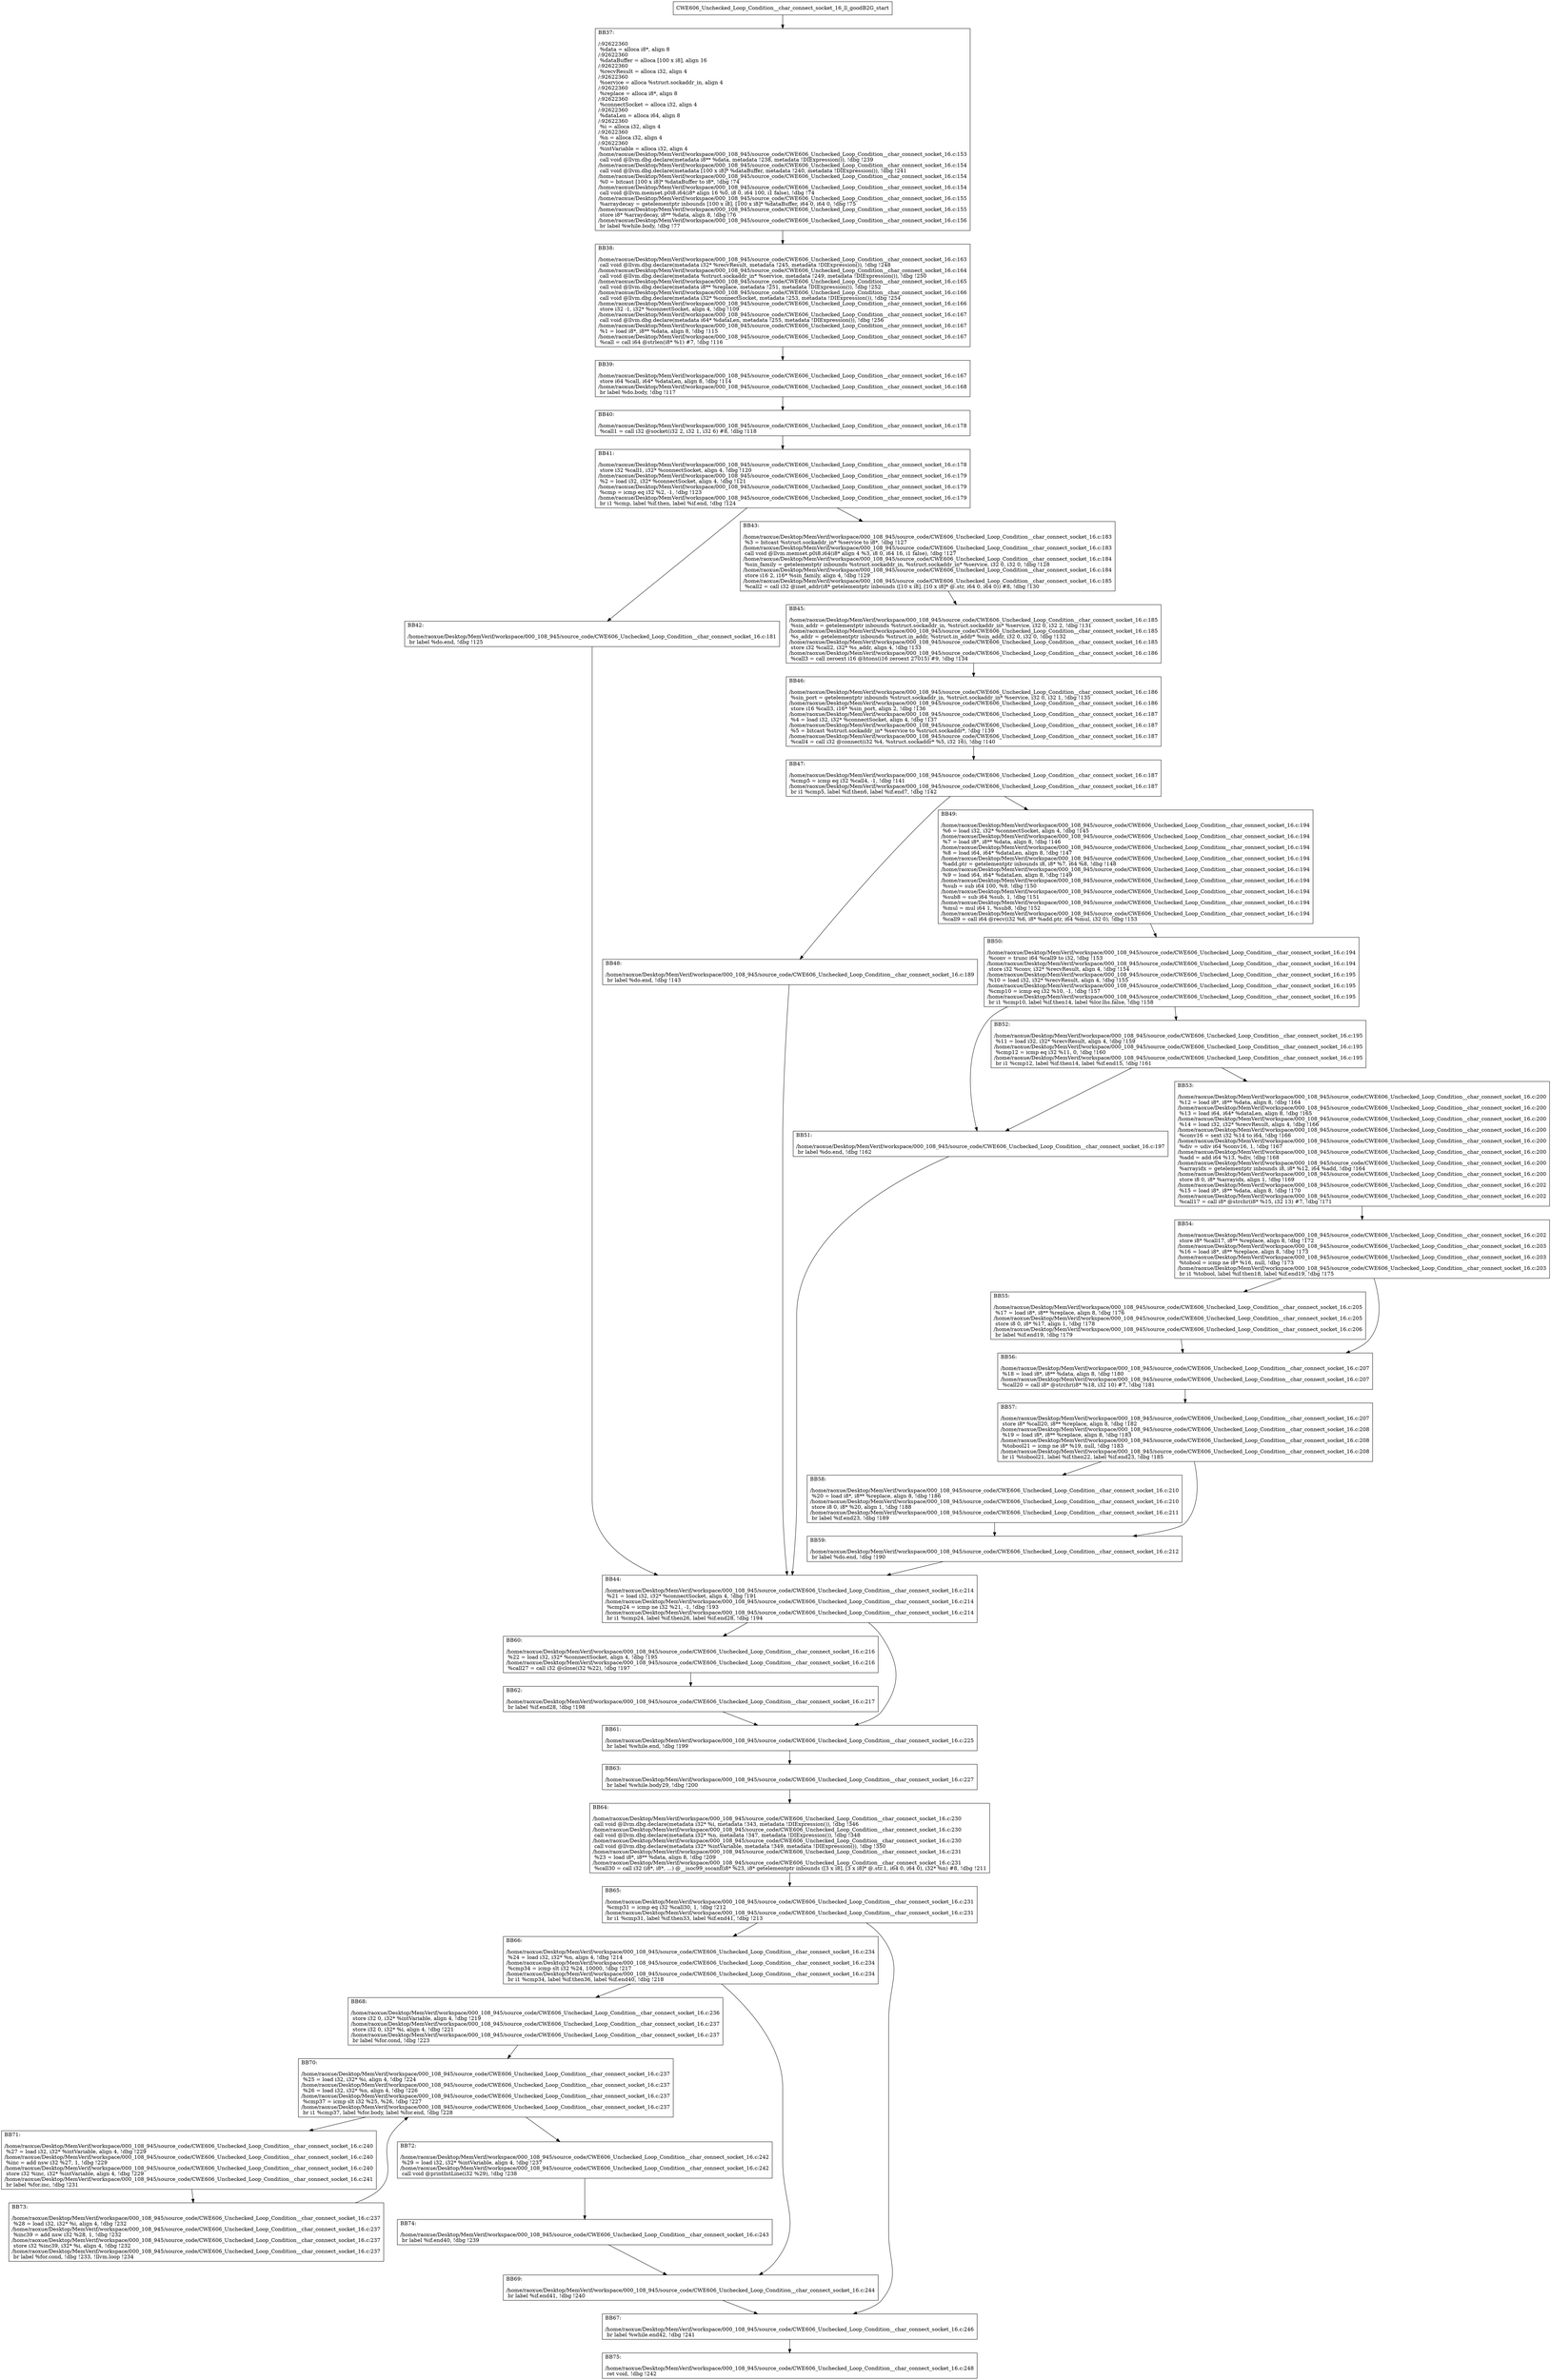 digraph "CFG for'CWE606_Unchecked_Loop_Condition__char_connect_socket_16_ll_goodB2G' function" {
	BBCWE606_Unchecked_Loop_Condition__char_connect_socket_16_ll_goodB2G_start[shape=record,label="{CWE606_Unchecked_Loop_Condition__char_connect_socket_16_ll_goodB2G_start}"];
	BBCWE606_Unchecked_Loop_Condition__char_connect_socket_16_ll_goodB2G_start-> CWE606_Unchecked_Loop_Condition__char_connect_socket_16_ll_goodB2GBB37;
	CWE606_Unchecked_Loop_Condition__char_connect_socket_16_ll_goodB2GBB37 [shape=record, label="{BB37:\l\l/:92622360\l
  %data = alloca i8*, align 8\l
/:92622360\l
  %dataBuffer = alloca [100 x i8], align 16\l
/:92622360\l
  %recvResult = alloca i32, align 4\l
/:92622360\l
  %service = alloca %struct.sockaddr_in, align 4\l
/:92622360\l
  %replace = alloca i8*, align 8\l
/:92622360\l
  %connectSocket = alloca i32, align 4\l
/:92622360\l
  %dataLen = alloca i64, align 8\l
/:92622360\l
  %i = alloca i32, align 4\l
/:92622360\l
  %n = alloca i32, align 4\l
/:92622360\l
  %intVariable = alloca i32, align 4\l
/home/raoxue/Desktop/MemVerif/workspace/000_108_945/source_code/CWE606_Unchecked_Loop_Condition__char_connect_socket_16.c:153\l
  call void @llvm.dbg.declare(metadata i8** %data, metadata !238, metadata !DIExpression()), !dbg !239\l
/home/raoxue/Desktop/MemVerif/workspace/000_108_945/source_code/CWE606_Unchecked_Loop_Condition__char_connect_socket_16.c:154\l
  call void @llvm.dbg.declare(metadata [100 x i8]* %dataBuffer, metadata !240, metadata !DIExpression()), !dbg !241\l
/home/raoxue/Desktop/MemVerif/workspace/000_108_945/source_code/CWE606_Unchecked_Loop_Condition__char_connect_socket_16.c:154\l
  %0 = bitcast [100 x i8]* %dataBuffer to i8*, !dbg !74\l
/home/raoxue/Desktop/MemVerif/workspace/000_108_945/source_code/CWE606_Unchecked_Loop_Condition__char_connect_socket_16.c:154\l
  call void @llvm.memset.p0i8.i64(i8* align 16 %0, i8 0, i64 100, i1 false), !dbg !74\l
/home/raoxue/Desktop/MemVerif/workspace/000_108_945/source_code/CWE606_Unchecked_Loop_Condition__char_connect_socket_16.c:155\l
  %arraydecay = getelementptr inbounds [100 x i8], [100 x i8]* %dataBuffer, i64 0, i64 0, !dbg !75\l
/home/raoxue/Desktop/MemVerif/workspace/000_108_945/source_code/CWE606_Unchecked_Loop_Condition__char_connect_socket_16.c:155\l
  store i8* %arraydecay, i8** %data, align 8, !dbg !76\l
/home/raoxue/Desktop/MemVerif/workspace/000_108_945/source_code/CWE606_Unchecked_Loop_Condition__char_connect_socket_16.c:156\l
  br label %while.body, !dbg !77\l
}"];
	CWE606_Unchecked_Loop_Condition__char_connect_socket_16_ll_goodB2GBB37-> CWE606_Unchecked_Loop_Condition__char_connect_socket_16_ll_goodB2GBB38;
	CWE606_Unchecked_Loop_Condition__char_connect_socket_16_ll_goodB2GBB38 [shape=record, label="{BB38:\l\l/home/raoxue/Desktop/MemVerif/workspace/000_108_945/source_code/CWE606_Unchecked_Loop_Condition__char_connect_socket_16.c:163\l
  call void @llvm.dbg.declare(metadata i32* %recvResult, metadata !245, metadata !DIExpression()), !dbg !248\l
/home/raoxue/Desktop/MemVerif/workspace/000_108_945/source_code/CWE606_Unchecked_Loop_Condition__char_connect_socket_16.c:164\l
  call void @llvm.dbg.declare(metadata %struct.sockaddr_in* %service, metadata !249, metadata !DIExpression()), !dbg !250\l
/home/raoxue/Desktop/MemVerif/workspace/000_108_945/source_code/CWE606_Unchecked_Loop_Condition__char_connect_socket_16.c:165\l
  call void @llvm.dbg.declare(metadata i8** %replace, metadata !251, metadata !DIExpression()), !dbg !252\l
/home/raoxue/Desktop/MemVerif/workspace/000_108_945/source_code/CWE606_Unchecked_Loop_Condition__char_connect_socket_16.c:166\l
  call void @llvm.dbg.declare(metadata i32* %connectSocket, metadata !253, metadata !DIExpression()), !dbg !254\l
/home/raoxue/Desktop/MemVerif/workspace/000_108_945/source_code/CWE606_Unchecked_Loop_Condition__char_connect_socket_16.c:166\l
  store i32 -1, i32* %connectSocket, align 4, !dbg !109\l
/home/raoxue/Desktop/MemVerif/workspace/000_108_945/source_code/CWE606_Unchecked_Loop_Condition__char_connect_socket_16.c:167\l
  call void @llvm.dbg.declare(metadata i64* %dataLen, metadata !255, metadata !DIExpression()), !dbg !256\l
/home/raoxue/Desktop/MemVerif/workspace/000_108_945/source_code/CWE606_Unchecked_Loop_Condition__char_connect_socket_16.c:167\l
  %1 = load i8*, i8** %data, align 8, !dbg !115\l
/home/raoxue/Desktop/MemVerif/workspace/000_108_945/source_code/CWE606_Unchecked_Loop_Condition__char_connect_socket_16.c:167\l
  %call = call i64 @strlen(i8* %1) #7, !dbg !116\l
}"];
	CWE606_Unchecked_Loop_Condition__char_connect_socket_16_ll_goodB2GBB38-> CWE606_Unchecked_Loop_Condition__char_connect_socket_16_ll_goodB2GBB39;
	CWE606_Unchecked_Loop_Condition__char_connect_socket_16_ll_goodB2GBB39 [shape=record, label="{BB39:\l\l/home/raoxue/Desktop/MemVerif/workspace/000_108_945/source_code/CWE606_Unchecked_Loop_Condition__char_connect_socket_16.c:167\l
  store i64 %call, i64* %dataLen, align 8, !dbg !114\l
/home/raoxue/Desktop/MemVerif/workspace/000_108_945/source_code/CWE606_Unchecked_Loop_Condition__char_connect_socket_16.c:168\l
  br label %do.body, !dbg !117\l
}"];
	CWE606_Unchecked_Loop_Condition__char_connect_socket_16_ll_goodB2GBB39-> CWE606_Unchecked_Loop_Condition__char_connect_socket_16_ll_goodB2GBB40;
	CWE606_Unchecked_Loop_Condition__char_connect_socket_16_ll_goodB2GBB40 [shape=record, label="{BB40:\l\l/home/raoxue/Desktop/MemVerif/workspace/000_108_945/source_code/CWE606_Unchecked_Loop_Condition__char_connect_socket_16.c:178\l
  %call1 = call i32 @socket(i32 2, i32 1, i32 6) #8, !dbg !118\l
}"];
	CWE606_Unchecked_Loop_Condition__char_connect_socket_16_ll_goodB2GBB40-> CWE606_Unchecked_Loop_Condition__char_connect_socket_16_ll_goodB2GBB41;
	CWE606_Unchecked_Loop_Condition__char_connect_socket_16_ll_goodB2GBB41 [shape=record, label="{BB41:\l\l/home/raoxue/Desktop/MemVerif/workspace/000_108_945/source_code/CWE606_Unchecked_Loop_Condition__char_connect_socket_16.c:178\l
  store i32 %call1, i32* %connectSocket, align 4, !dbg !120\l
/home/raoxue/Desktop/MemVerif/workspace/000_108_945/source_code/CWE606_Unchecked_Loop_Condition__char_connect_socket_16.c:179\l
  %2 = load i32, i32* %connectSocket, align 4, !dbg !121\l
/home/raoxue/Desktop/MemVerif/workspace/000_108_945/source_code/CWE606_Unchecked_Loop_Condition__char_connect_socket_16.c:179\l
  %cmp = icmp eq i32 %2, -1, !dbg !123\l
/home/raoxue/Desktop/MemVerif/workspace/000_108_945/source_code/CWE606_Unchecked_Loop_Condition__char_connect_socket_16.c:179\l
  br i1 %cmp, label %if.then, label %if.end, !dbg !124\l
}"];
	CWE606_Unchecked_Loop_Condition__char_connect_socket_16_ll_goodB2GBB41-> CWE606_Unchecked_Loop_Condition__char_connect_socket_16_ll_goodB2GBB42;
	CWE606_Unchecked_Loop_Condition__char_connect_socket_16_ll_goodB2GBB41-> CWE606_Unchecked_Loop_Condition__char_connect_socket_16_ll_goodB2GBB43;
	CWE606_Unchecked_Loop_Condition__char_connect_socket_16_ll_goodB2GBB42 [shape=record, label="{BB42:\l\l/home/raoxue/Desktop/MemVerif/workspace/000_108_945/source_code/CWE606_Unchecked_Loop_Condition__char_connect_socket_16.c:181\l
  br label %do.end, !dbg !125\l
}"];
	CWE606_Unchecked_Loop_Condition__char_connect_socket_16_ll_goodB2GBB42-> CWE606_Unchecked_Loop_Condition__char_connect_socket_16_ll_goodB2GBB44;
	CWE606_Unchecked_Loop_Condition__char_connect_socket_16_ll_goodB2GBB43 [shape=record, label="{BB43:\l\l/home/raoxue/Desktop/MemVerif/workspace/000_108_945/source_code/CWE606_Unchecked_Loop_Condition__char_connect_socket_16.c:183\l
  %3 = bitcast %struct.sockaddr_in* %service to i8*, !dbg !127\l
/home/raoxue/Desktop/MemVerif/workspace/000_108_945/source_code/CWE606_Unchecked_Loop_Condition__char_connect_socket_16.c:183\l
  call void @llvm.memset.p0i8.i64(i8* align 4 %3, i8 0, i64 16, i1 false), !dbg !127\l
/home/raoxue/Desktop/MemVerif/workspace/000_108_945/source_code/CWE606_Unchecked_Loop_Condition__char_connect_socket_16.c:184\l
  %sin_family = getelementptr inbounds %struct.sockaddr_in, %struct.sockaddr_in* %service, i32 0, i32 0, !dbg !128\l
/home/raoxue/Desktop/MemVerif/workspace/000_108_945/source_code/CWE606_Unchecked_Loop_Condition__char_connect_socket_16.c:184\l
  store i16 2, i16* %sin_family, align 4, !dbg !129\l
/home/raoxue/Desktop/MemVerif/workspace/000_108_945/source_code/CWE606_Unchecked_Loop_Condition__char_connect_socket_16.c:185\l
  %call2 = call i32 @inet_addr(i8* getelementptr inbounds ([10 x i8], [10 x i8]* @.str, i64 0, i64 0)) #8, !dbg !130\l
}"];
	CWE606_Unchecked_Loop_Condition__char_connect_socket_16_ll_goodB2GBB43-> CWE606_Unchecked_Loop_Condition__char_connect_socket_16_ll_goodB2GBB45;
	CWE606_Unchecked_Loop_Condition__char_connect_socket_16_ll_goodB2GBB45 [shape=record, label="{BB45:\l\l/home/raoxue/Desktop/MemVerif/workspace/000_108_945/source_code/CWE606_Unchecked_Loop_Condition__char_connect_socket_16.c:185\l
  %sin_addr = getelementptr inbounds %struct.sockaddr_in, %struct.sockaddr_in* %service, i32 0, i32 2, !dbg !131\l
/home/raoxue/Desktop/MemVerif/workspace/000_108_945/source_code/CWE606_Unchecked_Loop_Condition__char_connect_socket_16.c:185\l
  %s_addr = getelementptr inbounds %struct.in_addr, %struct.in_addr* %sin_addr, i32 0, i32 0, !dbg !132\l
/home/raoxue/Desktop/MemVerif/workspace/000_108_945/source_code/CWE606_Unchecked_Loop_Condition__char_connect_socket_16.c:185\l
  store i32 %call2, i32* %s_addr, align 4, !dbg !133\l
/home/raoxue/Desktop/MemVerif/workspace/000_108_945/source_code/CWE606_Unchecked_Loop_Condition__char_connect_socket_16.c:186\l
  %call3 = call zeroext i16 @htons(i16 zeroext 27015) #9, !dbg !134\l
}"];
	CWE606_Unchecked_Loop_Condition__char_connect_socket_16_ll_goodB2GBB45-> CWE606_Unchecked_Loop_Condition__char_connect_socket_16_ll_goodB2GBB46;
	CWE606_Unchecked_Loop_Condition__char_connect_socket_16_ll_goodB2GBB46 [shape=record, label="{BB46:\l\l/home/raoxue/Desktop/MemVerif/workspace/000_108_945/source_code/CWE606_Unchecked_Loop_Condition__char_connect_socket_16.c:186\l
  %sin_port = getelementptr inbounds %struct.sockaddr_in, %struct.sockaddr_in* %service, i32 0, i32 1, !dbg !135\l
/home/raoxue/Desktop/MemVerif/workspace/000_108_945/source_code/CWE606_Unchecked_Loop_Condition__char_connect_socket_16.c:186\l
  store i16 %call3, i16* %sin_port, align 2, !dbg !136\l
/home/raoxue/Desktop/MemVerif/workspace/000_108_945/source_code/CWE606_Unchecked_Loop_Condition__char_connect_socket_16.c:187\l
  %4 = load i32, i32* %connectSocket, align 4, !dbg !137\l
/home/raoxue/Desktop/MemVerif/workspace/000_108_945/source_code/CWE606_Unchecked_Loop_Condition__char_connect_socket_16.c:187\l
  %5 = bitcast %struct.sockaddr_in* %service to %struct.sockaddr*, !dbg !139\l
/home/raoxue/Desktop/MemVerif/workspace/000_108_945/source_code/CWE606_Unchecked_Loop_Condition__char_connect_socket_16.c:187\l
  %call4 = call i32 @connect(i32 %4, %struct.sockaddr* %5, i32 16), !dbg !140\l
}"];
	CWE606_Unchecked_Loop_Condition__char_connect_socket_16_ll_goodB2GBB46-> CWE606_Unchecked_Loop_Condition__char_connect_socket_16_ll_goodB2GBB47;
	CWE606_Unchecked_Loop_Condition__char_connect_socket_16_ll_goodB2GBB47 [shape=record, label="{BB47:\l\l/home/raoxue/Desktop/MemVerif/workspace/000_108_945/source_code/CWE606_Unchecked_Loop_Condition__char_connect_socket_16.c:187\l
  %cmp5 = icmp eq i32 %call4, -1, !dbg !141\l
/home/raoxue/Desktop/MemVerif/workspace/000_108_945/source_code/CWE606_Unchecked_Loop_Condition__char_connect_socket_16.c:187\l
  br i1 %cmp5, label %if.then6, label %if.end7, !dbg !142\l
}"];
	CWE606_Unchecked_Loop_Condition__char_connect_socket_16_ll_goodB2GBB47-> CWE606_Unchecked_Loop_Condition__char_connect_socket_16_ll_goodB2GBB48;
	CWE606_Unchecked_Loop_Condition__char_connect_socket_16_ll_goodB2GBB47-> CWE606_Unchecked_Loop_Condition__char_connect_socket_16_ll_goodB2GBB49;
	CWE606_Unchecked_Loop_Condition__char_connect_socket_16_ll_goodB2GBB48 [shape=record, label="{BB48:\l\l/home/raoxue/Desktop/MemVerif/workspace/000_108_945/source_code/CWE606_Unchecked_Loop_Condition__char_connect_socket_16.c:189\l
  br label %do.end, !dbg !143\l
}"];
	CWE606_Unchecked_Loop_Condition__char_connect_socket_16_ll_goodB2GBB48-> CWE606_Unchecked_Loop_Condition__char_connect_socket_16_ll_goodB2GBB44;
	CWE606_Unchecked_Loop_Condition__char_connect_socket_16_ll_goodB2GBB49 [shape=record, label="{BB49:\l\l/home/raoxue/Desktop/MemVerif/workspace/000_108_945/source_code/CWE606_Unchecked_Loop_Condition__char_connect_socket_16.c:194\l
  %6 = load i32, i32* %connectSocket, align 4, !dbg !145\l
/home/raoxue/Desktop/MemVerif/workspace/000_108_945/source_code/CWE606_Unchecked_Loop_Condition__char_connect_socket_16.c:194\l
  %7 = load i8*, i8** %data, align 8, !dbg !146\l
/home/raoxue/Desktop/MemVerif/workspace/000_108_945/source_code/CWE606_Unchecked_Loop_Condition__char_connect_socket_16.c:194\l
  %8 = load i64, i64* %dataLen, align 8, !dbg !147\l
/home/raoxue/Desktop/MemVerif/workspace/000_108_945/source_code/CWE606_Unchecked_Loop_Condition__char_connect_socket_16.c:194\l
  %add.ptr = getelementptr inbounds i8, i8* %7, i64 %8, !dbg !148\l
/home/raoxue/Desktop/MemVerif/workspace/000_108_945/source_code/CWE606_Unchecked_Loop_Condition__char_connect_socket_16.c:194\l
  %9 = load i64, i64* %dataLen, align 8, !dbg !149\l
/home/raoxue/Desktop/MemVerif/workspace/000_108_945/source_code/CWE606_Unchecked_Loop_Condition__char_connect_socket_16.c:194\l
  %sub = sub i64 100, %9, !dbg !150\l
/home/raoxue/Desktop/MemVerif/workspace/000_108_945/source_code/CWE606_Unchecked_Loop_Condition__char_connect_socket_16.c:194\l
  %sub8 = sub i64 %sub, 1, !dbg !151\l
/home/raoxue/Desktop/MemVerif/workspace/000_108_945/source_code/CWE606_Unchecked_Loop_Condition__char_connect_socket_16.c:194\l
  %mul = mul i64 1, %sub8, !dbg !152\l
/home/raoxue/Desktop/MemVerif/workspace/000_108_945/source_code/CWE606_Unchecked_Loop_Condition__char_connect_socket_16.c:194\l
  %call9 = call i64 @recv(i32 %6, i8* %add.ptr, i64 %mul, i32 0), !dbg !153\l
}"];
	CWE606_Unchecked_Loop_Condition__char_connect_socket_16_ll_goodB2GBB49-> CWE606_Unchecked_Loop_Condition__char_connect_socket_16_ll_goodB2GBB50;
	CWE606_Unchecked_Loop_Condition__char_connect_socket_16_ll_goodB2GBB50 [shape=record, label="{BB50:\l\l/home/raoxue/Desktop/MemVerif/workspace/000_108_945/source_code/CWE606_Unchecked_Loop_Condition__char_connect_socket_16.c:194\l
  %conv = trunc i64 %call9 to i32, !dbg !153\l
/home/raoxue/Desktop/MemVerif/workspace/000_108_945/source_code/CWE606_Unchecked_Loop_Condition__char_connect_socket_16.c:194\l
  store i32 %conv, i32* %recvResult, align 4, !dbg !154\l
/home/raoxue/Desktop/MemVerif/workspace/000_108_945/source_code/CWE606_Unchecked_Loop_Condition__char_connect_socket_16.c:195\l
  %10 = load i32, i32* %recvResult, align 4, !dbg !155\l
/home/raoxue/Desktop/MemVerif/workspace/000_108_945/source_code/CWE606_Unchecked_Loop_Condition__char_connect_socket_16.c:195\l
  %cmp10 = icmp eq i32 %10, -1, !dbg !157\l
/home/raoxue/Desktop/MemVerif/workspace/000_108_945/source_code/CWE606_Unchecked_Loop_Condition__char_connect_socket_16.c:195\l
  br i1 %cmp10, label %if.then14, label %lor.lhs.false, !dbg !158\l
}"];
	CWE606_Unchecked_Loop_Condition__char_connect_socket_16_ll_goodB2GBB50-> CWE606_Unchecked_Loop_Condition__char_connect_socket_16_ll_goodB2GBB51;
	CWE606_Unchecked_Loop_Condition__char_connect_socket_16_ll_goodB2GBB50-> CWE606_Unchecked_Loop_Condition__char_connect_socket_16_ll_goodB2GBB52;
	CWE606_Unchecked_Loop_Condition__char_connect_socket_16_ll_goodB2GBB52 [shape=record, label="{BB52:\l\l/home/raoxue/Desktop/MemVerif/workspace/000_108_945/source_code/CWE606_Unchecked_Loop_Condition__char_connect_socket_16.c:195\l
  %11 = load i32, i32* %recvResult, align 4, !dbg !159\l
/home/raoxue/Desktop/MemVerif/workspace/000_108_945/source_code/CWE606_Unchecked_Loop_Condition__char_connect_socket_16.c:195\l
  %cmp12 = icmp eq i32 %11, 0, !dbg !160\l
/home/raoxue/Desktop/MemVerif/workspace/000_108_945/source_code/CWE606_Unchecked_Loop_Condition__char_connect_socket_16.c:195\l
  br i1 %cmp12, label %if.then14, label %if.end15, !dbg !161\l
}"];
	CWE606_Unchecked_Loop_Condition__char_connect_socket_16_ll_goodB2GBB52-> CWE606_Unchecked_Loop_Condition__char_connect_socket_16_ll_goodB2GBB51;
	CWE606_Unchecked_Loop_Condition__char_connect_socket_16_ll_goodB2GBB52-> CWE606_Unchecked_Loop_Condition__char_connect_socket_16_ll_goodB2GBB53;
	CWE606_Unchecked_Loop_Condition__char_connect_socket_16_ll_goodB2GBB51 [shape=record, label="{BB51:\l\l/home/raoxue/Desktop/MemVerif/workspace/000_108_945/source_code/CWE606_Unchecked_Loop_Condition__char_connect_socket_16.c:197\l
  br label %do.end, !dbg !162\l
}"];
	CWE606_Unchecked_Loop_Condition__char_connect_socket_16_ll_goodB2GBB51-> CWE606_Unchecked_Loop_Condition__char_connect_socket_16_ll_goodB2GBB44;
	CWE606_Unchecked_Loop_Condition__char_connect_socket_16_ll_goodB2GBB53 [shape=record, label="{BB53:\l\l/home/raoxue/Desktop/MemVerif/workspace/000_108_945/source_code/CWE606_Unchecked_Loop_Condition__char_connect_socket_16.c:200\l
  %12 = load i8*, i8** %data, align 8, !dbg !164\l
/home/raoxue/Desktop/MemVerif/workspace/000_108_945/source_code/CWE606_Unchecked_Loop_Condition__char_connect_socket_16.c:200\l
  %13 = load i64, i64* %dataLen, align 8, !dbg !165\l
/home/raoxue/Desktop/MemVerif/workspace/000_108_945/source_code/CWE606_Unchecked_Loop_Condition__char_connect_socket_16.c:200\l
  %14 = load i32, i32* %recvResult, align 4, !dbg !166\l
/home/raoxue/Desktop/MemVerif/workspace/000_108_945/source_code/CWE606_Unchecked_Loop_Condition__char_connect_socket_16.c:200\l
  %conv16 = sext i32 %14 to i64, !dbg !166\l
/home/raoxue/Desktop/MemVerif/workspace/000_108_945/source_code/CWE606_Unchecked_Loop_Condition__char_connect_socket_16.c:200\l
  %div = udiv i64 %conv16, 1, !dbg !167\l
/home/raoxue/Desktop/MemVerif/workspace/000_108_945/source_code/CWE606_Unchecked_Loop_Condition__char_connect_socket_16.c:200\l
  %add = add i64 %13, %div, !dbg !168\l
/home/raoxue/Desktop/MemVerif/workspace/000_108_945/source_code/CWE606_Unchecked_Loop_Condition__char_connect_socket_16.c:200\l
  %arrayidx = getelementptr inbounds i8, i8* %12, i64 %add, !dbg !164\l
/home/raoxue/Desktop/MemVerif/workspace/000_108_945/source_code/CWE606_Unchecked_Loop_Condition__char_connect_socket_16.c:200\l
  store i8 0, i8* %arrayidx, align 1, !dbg !169\l
/home/raoxue/Desktop/MemVerif/workspace/000_108_945/source_code/CWE606_Unchecked_Loop_Condition__char_connect_socket_16.c:202\l
  %15 = load i8*, i8** %data, align 8, !dbg !170\l
/home/raoxue/Desktop/MemVerif/workspace/000_108_945/source_code/CWE606_Unchecked_Loop_Condition__char_connect_socket_16.c:202\l
  %call17 = call i8* @strchr(i8* %15, i32 13) #7, !dbg !171\l
}"];
	CWE606_Unchecked_Loop_Condition__char_connect_socket_16_ll_goodB2GBB53-> CWE606_Unchecked_Loop_Condition__char_connect_socket_16_ll_goodB2GBB54;
	CWE606_Unchecked_Loop_Condition__char_connect_socket_16_ll_goodB2GBB54 [shape=record, label="{BB54:\l\l/home/raoxue/Desktop/MemVerif/workspace/000_108_945/source_code/CWE606_Unchecked_Loop_Condition__char_connect_socket_16.c:202\l
  store i8* %call17, i8** %replace, align 8, !dbg !172\l
/home/raoxue/Desktop/MemVerif/workspace/000_108_945/source_code/CWE606_Unchecked_Loop_Condition__char_connect_socket_16.c:203\l
  %16 = load i8*, i8** %replace, align 8, !dbg !173\l
/home/raoxue/Desktop/MemVerif/workspace/000_108_945/source_code/CWE606_Unchecked_Loop_Condition__char_connect_socket_16.c:203\l
  %tobool = icmp ne i8* %16, null, !dbg !173\l
/home/raoxue/Desktop/MemVerif/workspace/000_108_945/source_code/CWE606_Unchecked_Loop_Condition__char_connect_socket_16.c:203\l
  br i1 %tobool, label %if.then18, label %if.end19, !dbg !175\l
}"];
	CWE606_Unchecked_Loop_Condition__char_connect_socket_16_ll_goodB2GBB54-> CWE606_Unchecked_Loop_Condition__char_connect_socket_16_ll_goodB2GBB55;
	CWE606_Unchecked_Loop_Condition__char_connect_socket_16_ll_goodB2GBB54-> CWE606_Unchecked_Loop_Condition__char_connect_socket_16_ll_goodB2GBB56;
	CWE606_Unchecked_Loop_Condition__char_connect_socket_16_ll_goodB2GBB55 [shape=record, label="{BB55:\l\l/home/raoxue/Desktop/MemVerif/workspace/000_108_945/source_code/CWE606_Unchecked_Loop_Condition__char_connect_socket_16.c:205\l
  %17 = load i8*, i8** %replace, align 8, !dbg !176\l
/home/raoxue/Desktop/MemVerif/workspace/000_108_945/source_code/CWE606_Unchecked_Loop_Condition__char_connect_socket_16.c:205\l
  store i8 0, i8* %17, align 1, !dbg !178\l
/home/raoxue/Desktop/MemVerif/workspace/000_108_945/source_code/CWE606_Unchecked_Loop_Condition__char_connect_socket_16.c:206\l
  br label %if.end19, !dbg !179\l
}"];
	CWE606_Unchecked_Loop_Condition__char_connect_socket_16_ll_goodB2GBB55-> CWE606_Unchecked_Loop_Condition__char_connect_socket_16_ll_goodB2GBB56;
	CWE606_Unchecked_Loop_Condition__char_connect_socket_16_ll_goodB2GBB56 [shape=record, label="{BB56:\l\l/home/raoxue/Desktop/MemVerif/workspace/000_108_945/source_code/CWE606_Unchecked_Loop_Condition__char_connect_socket_16.c:207\l
  %18 = load i8*, i8** %data, align 8, !dbg !180\l
/home/raoxue/Desktop/MemVerif/workspace/000_108_945/source_code/CWE606_Unchecked_Loop_Condition__char_connect_socket_16.c:207\l
  %call20 = call i8* @strchr(i8* %18, i32 10) #7, !dbg !181\l
}"];
	CWE606_Unchecked_Loop_Condition__char_connect_socket_16_ll_goodB2GBB56-> CWE606_Unchecked_Loop_Condition__char_connect_socket_16_ll_goodB2GBB57;
	CWE606_Unchecked_Loop_Condition__char_connect_socket_16_ll_goodB2GBB57 [shape=record, label="{BB57:\l\l/home/raoxue/Desktop/MemVerif/workspace/000_108_945/source_code/CWE606_Unchecked_Loop_Condition__char_connect_socket_16.c:207\l
  store i8* %call20, i8** %replace, align 8, !dbg !182\l
/home/raoxue/Desktop/MemVerif/workspace/000_108_945/source_code/CWE606_Unchecked_Loop_Condition__char_connect_socket_16.c:208\l
  %19 = load i8*, i8** %replace, align 8, !dbg !183\l
/home/raoxue/Desktop/MemVerif/workspace/000_108_945/source_code/CWE606_Unchecked_Loop_Condition__char_connect_socket_16.c:208\l
  %tobool21 = icmp ne i8* %19, null, !dbg !183\l
/home/raoxue/Desktop/MemVerif/workspace/000_108_945/source_code/CWE606_Unchecked_Loop_Condition__char_connect_socket_16.c:208\l
  br i1 %tobool21, label %if.then22, label %if.end23, !dbg !185\l
}"];
	CWE606_Unchecked_Loop_Condition__char_connect_socket_16_ll_goodB2GBB57-> CWE606_Unchecked_Loop_Condition__char_connect_socket_16_ll_goodB2GBB58;
	CWE606_Unchecked_Loop_Condition__char_connect_socket_16_ll_goodB2GBB57-> CWE606_Unchecked_Loop_Condition__char_connect_socket_16_ll_goodB2GBB59;
	CWE606_Unchecked_Loop_Condition__char_connect_socket_16_ll_goodB2GBB58 [shape=record, label="{BB58:\l\l/home/raoxue/Desktop/MemVerif/workspace/000_108_945/source_code/CWE606_Unchecked_Loop_Condition__char_connect_socket_16.c:210\l
  %20 = load i8*, i8** %replace, align 8, !dbg !186\l
/home/raoxue/Desktop/MemVerif/workspace/000_108_945/source_code/CWE606_Unchecked_Loop_Condition__char_connect_socket_16.c:210\l
  store i8 0, i8* %20, align 1, !dbg !188\l
/home/raoxue/Desktop/MemVerif/workspace/000_108_945/source_code/CWE606_Unchecked_Loop_Condition__char_connect_socket_16.c:211\l
  br label %if.end23, !dbg !189\l
}"];
	CWE606_Unchecked_Loop_Condition__char_connect_socket_16_ll_goodB2GBB58-> CWE606_Unchecked_Loop_Condition__char_connect_socket_16_ll_goodB2GBB59;
	CWE606_Unchecked_Loop_Condition__char_connect_socket_16_ll_goodB2GBB59 [shape=record, label="{BB59:\l\l/home/raoxue/Desktop/MemVerif/workspace/000_108_945/source_code/CWE606_Unchecked_Loop_Condition__char_connect_socket_16.c:212\l
  br label %do.end, !dbg !190\l
}"];
	CWE606_Unchecked_Loop_Condition__char_connect_socket_16_ll_goodB2GBB59-> CWE606_Unchecked_Loop_Condition__char_connect_socket_16_ll_goodB2GBB44;
	CWE606_Unchecked_Loop_Condition__char_connect_socket_16_ll_goodB2GBB44 [shape=record, label="{BB44:\l\l/home/raoxue/Desktop/MemVerif/workspace/000_108_945/source_code/CWE606_Unchecked_Loop_Condition__char_connect_socket_16.c:214\l
  %21 = load i32, i32* %connectSocket, align 4, !dbg !191\l
/home/raoxue/Desktop/MemVerif/workspace/000_108_945/source_code/CWE606_Unchecked_Loop_Condition__char_connect_socket_16.c:214\l
  %cmp24 = icmp ne i32 %21, -1, !dbg !193\l
/home/raoxue/Desktop/MemVerif/workspace/000_108_945/source_code/CWE606_Unchecked_Loop_Condition__char_connect_socket_16.c:214\l
  br i1 %cmp24, label %if.then26, label %if.end28, !dbg !194\l
}"];
	CWE606_Unchecked_Loop_Condition__char_connect_socket_16_ll_goodB2GBB44-> CWE606_Unchecked_Loop_Condition__char_connect_socket_16_ll_goodB2GBB60;
	CWE606_Unchecked_Loop_Condition__char_connect_socket_16_ll_goodB2GBB44-> CWE606_Unchecked_Loop_Condition__char_connect_socket_16_ll_goodB2GBB61;
	CWE606_Unchecked_Loop_Condition__char_connect_socket_16_ll_goodB2GBB60 [shape=record, label="{BB60:\l\l/home/raoxue/Desktop/MemVerif/workspace/000_108_945/source_code/CWE606_Unchecked_Loop_Condition__char_connect_socket_16.c:216\l
  %22 = load i32, i32* %connectSocket, align 4, !dbg !195\l
/home/raoxue/Desktop/MemVerif/workspace/000_108_945/source_code/CWE606_Unchecked_Loop_Condition__char_connect_socket_16.c:216\l
  %call27 = call i32 @close(i32 %22), !dbg !197\l
}"];
	CWE606_Unchecked_Loop_Condition__char_connect_socket_16_ll_goodB2GBB60-> CWE606_Unchecked_Loop_Condition__char_connect_socket_16_ll_goodB2GBB62;
	CWE606_Unchecked_Loop_Condition__char_connect_socket_16_ll_goodB2GBB62 [shape=record, label="{BB62:\l\l/home/raoxue/Desktop/MemVerif/workspace/000_108_945/source_code/CWE606_Unchecked_Loop_Condition__char_connect_socket_16.c:217\l
  br label %if.end28, !dbg !198\l
}"];
	CWE606_Unchecked_Loop_Condition__char_connect_socket_16_ll_goodB2GBB62-> CWE606_Unchecked_Loop_Condition__char_connect_socket_16_ll_goodB2GBB61;
	CWE606_Unchecked_Loop_Condition__char_connect_socket_16_ll_goodB2GBB61 [shape=record, label="{BB61:\l\l/home/raoxue/Desktop/MemVerif/workspace/000_108_945/source_code/CWE606_Unchecked_Loop_Condition__char_connect_socket_16.c:225\l
  br label %while.end, !dbg !199\l
}"];
	CWE606_Unchecked_Loop_Condition__char_connect_socket_16_ll_goodB2GBB61-> CWE606_Unchecked_Loop_Condition__char_connect_socket_16_ll_goodB2GBB63;
	CWE606_Unchecked_Loop_Condition__char_connect_socket_16_ll_goodB2GBB63 [shape=record, label="{BB63:\l\l/home/raoxue/Desktop/MemVerif/workspace/000_108_945/source_code/CWE606_Unchecked_Loop_Condition__char_connect_socket_16.c:227\l
  br label %while.body29, !dbg !200\l
}"];
	CWE606_Unchecked_Loop_Condition__char_connect_socket_16_ll_goodB2GBB63-> CWE606_Unchecked_Loop_Condition__char_connect_socket_16_ll_goodB2GBB64;
	CWE606_Unchecked_Loop_Condition__char_connect_socket_16_ll_goodB2GBB64 [shape=record, label="{BB64:\l\l/home/raoxue/Desktop/MemVerif/workspace/000_108_945/source_code/CWE606_Unchecked_Loop_Condition__char_connect_socket_16.c:230\l
  call void @llvm.dbg.declare(metadata i32* %i, metadata !343, metadata !DIExpression()), !dbg !346\l
/home/raoxue/Desktop/MemVerif/workspace/000_108_945/source_code/CWE606_Unchecked_Loop_Condition__char_connect_socket_16.c:230\l
  call void @llvm.dbg.declare(metadata i32* %n, metadata !347, metadata !DIExpression()), !dbg !348\l
/home/raoxue/Desktop/MemVerif/workspace/000_108_945/source_code/CWE606_Unchecked_Loop_Condition__char_connect_socket_16.c:230\l
  call void @llvm.dbg.declare(metadata i32* %intVariable, metadata !349, metadata !DIExpression()), !dbg !350\l
/home/raoxue/Desktop/MemVerif/workspace/000_108_945/source_code/CWE606_Unchecked_Loop_Condition__char_connect_socket_16.c:231\l
  %23 = load i8*, i8** %data, align 8, !dbg !209\l
/home/raoxue/Desktop/MemVerif/workspace/000_108_945/source_code/CWE606_Unchecked_Loop_Condition__char_connect_socket_16.c:231\l
  %call30 = call i32 (i8*, i8*, ...) @__isoc99_sscanf(i8* %23, i8* getelementptr inbounds ([3 x i8], [3 x i8]* @.str.1, i64 0, i64 0), i32* %n) #8, !dbg !211\l
}"];
	CWE606_Unchecked_Loop_Condition__char_connect_socket_16_ll_goodB2GBB64-> CWE606_Unchecked_Loop_Condition__char_connect_socket_16_ll_goodB2GBB65;
	CWE606_Unchecked_Loop_Condition__char_connect_socket_16_ll_goodB2GBB65 [shape=record, label="{BB65:\l\l/home/raoxue/Desktop/MemVerif/workspace/000_108_945/source_code/CWE606_Unchecked_Loop_Condition__char_connect_socket_16.c:231\l
  %cmp31 = icmp eq i32 %call30, 1, !dbg !212\l
/home/raoxue/Desktop/MemVerif/workspace/000_108_945/source_code/CWE606_Unchecked_Loop_Condition__char_connect_socket_16.c:231\l
  br i1 %cmp31, label %if.then33, label %if.end41, !dbg !213\l
}"];
	CWE606_Unchecked_Loop_Condition__char_connect_socket_16_ll_goodB2GBB65-> CWE606_Unchecked_Loop_Condition__char_connect_socket_16_ll_goodB2GBB66;
	CWE606_Unchecked_Loop_Condition__char_connect_socket_16_ll_goodB2GBB65-> CWE606_Unchecked_Loop_Condition__char_connect_socket_16_ll_goodB2GBB67;
	CWE606_Unchecked_Loop_Condition__char_connect_socket_16_ll_goodB2GBB66 [shape=record, label="{BB66:\l\l/home/raoxue/Desktop/MemVerif/workspace/000_108_945/source_code/CWE606_Unchecked_Loop_Condition__char_connect_socket_16.c:234\l
  %24 = load i32, i32* %n, align 4, !dbg !214\l
/home/raoxue/Desktop/MemVerif/workspace/000_108_945/source_code/CWE606_Unchecked_Loop_Condition__char_connect_socket_16.c:234\l
  %cmp34 = icmp slt i32 %24, 10000, !dbg !217\l
/home/raoxue/Desktop/MemVerif/workspace/000_108_945/source_code/CWE606_Unchecked_Loop_Condition__char_connect_socket_16.c:234\l
  br i1 %cmp34, label %if.then36, label %if.end40, !dbg !218\l
}"];
	CWE606_Unchecked_Loop_Condition__char_connect_socket_16_ll_goodB2GBB66-> CWE606_Unchecked_Loop_Condition__char_connect_socket_16_ll_goodB2GBB68;
	CWE606_Unchecked_Loop_Condition__char_connect_socket_16_ll_goodB2GBB66-> CWE606_Unchecked_Loop_Condition__char_connect_socket_16_ll_goodB2GBB69;
	CWE606_Unchecked_Loop_Condition__char_connect_socket_16_ll_goodB2GBB68 [shape=record, label="{BB68:\l\l/home/raoxue/Desktop/MemVerif/workspace/000_108_945/source_code/CWE606_Unchecked_Loop_Condition__char_connect_socket_16.c:236\l
  store i32 0, i32* %intVariable, align 4, !dbg !219\l
/home/raoxue/Desktop/MemVerif/workspace/000_108_945/source_code/CWE606_Unchecked_Loop_Condition__char_connect_socket_16.c:237\l
  store i32 0, i32* %i, align 4, !dbg !221\l
/home/raoxue/Desktop/MemVerif/workspace/000_108_945/source_code/CWE606_Unchecked_Loop_Condition__char_connect_socket_16.c:237\l
  br label %for.cond, !dbg !223\l
}"];
	CWE606_Unchecked_Loop_Condition__char_connect_socket_16_ll_goodB2GBB68-> CWE606_Unchecked_Loop_Condition__char_connect_socket_16_ll_goodB2GBB70;
	CWE606_Unchecked_Loop_Condition__char_connect_socket_16_ll_goodB2GBB70 [shape=record, label="{BB70:\l\l/home/raoxue/Desktop/MemVerif/workspace/000_108_945/source_code/CWE606_Unchecked_Loop_Condition__char_connect_socket_16.c:237\l
  %25 = load i32, i32* %i, align 4, !dbg !224\l
/home/raoxue/Desktop/MemVerif/workspace/000_108_945/source_code/CWE606_Unchecked_Loop_Condition__char_connect_socket_16.c:237\l
  %26 = load i32, i32* %n, align 4, !dbg !226\l
/home/raoxue/Desktop/MemVerif/workspace/000_108_945/source_code/CWE606_Unchecked_Loop_Condition__char_connect_socket_16.c:237\l
  %cmp37 = icmp slt i32 %25, %26, !dbg !227\l
/home/raoxue/Desktop/MemVerif/workspace/000_108_945/source_code/CWE606_Unchecked_Loop_Condition__char_connect_socket_16.c:237\l
  br i1 %cmp37, label %for.body, label %for.end, !dbg !228\l
}"];
	CWE606_Unchecked_Loop_Condition__char_connect_socket_16_ll_goodB2GBB70-> CWE606_Unchecked_Loop_Condition__char_connect_socket_16_ll_goodB2GBB71;
	CWE606_Unchecked_Loop_Condition__char_connect_socket_16_ll_goodB2GBB70-> CWE606_Unchecked_Loop_Condition__char_connect_socket_16_ll_goodB2GBB72;
	CWE606_Unchecked_Loop_Condition__char_connect_socket_16_ll_goodB2GBB71 [shape=record, label="{BB71:\l\l/home/raoxue/Desktop/MemVerif/workspace/000_108_945/source_code/CWE606_Unchecked_Loop_Condition__char_connect_socket_16.c:240\l
  %27 = load i32, i32* %intVariable, align 4, !dbg !229\l
/home/raoxue/Desktop/MemVerif/workspace/000_108_945/source_code/CWE606_Unchecked_Loop_Condition__char_connect_socket_16.c:240\l
  %inc = add nsw i32 %27, 1, !dbg !229\l
/home/raoxue/Desktop/MemVerif/workspace/000_108_945/source_code/CWE606_Unchecked_Loop_Condition__char_connect_socket_16.c:240\l
  store i32 %inc, i32* %intVariable, align 4, !dbg !229\l
/home/raoxue/Desktop/MemVerif/workspace/000_108_945/source_code/CWE606_Unchecked_Loop_Condition__char_connect_socket_16.c:241\l
  br label %for.inc, !dbg !231\l
}"];
	CWE606_Unchecked_Loop_Condition__char_connect_socket_16_ll_goodB2GBB71-> CWE606_Unchecked_Loop_Condition__char_connect_socket_16_ll_goodB2GBB73;
	CWE606_Unchecked_Loop_Condition__char_connect_socket_16_ll_goodB2GBB73 [shape=record, label="{BB73:\l\l/home/raoxue/Desktop/MemVerif/workspace/000_108_945/source_code/CWE606_Unchecked_Loop_Condition__char_connect_socket_16.c:237\l
  %28 = load i32, i32* %i, align 4, !dbg !232\l
/home/raoxue/Desktop/MemVerif/workspace/000_108_945/source_code/CWE606_Unchecked_Loop_Condition__char_connect_socket_16.c:237\l
  %inc39 = add nsw i32 %28, 1, !dbg !232\l
/home/raoxue/Desktop/MemVerif/workspace/000_108_945/source_code/CWE606_Unchecked_Loop_Condition__char_connect_socket_16.c:237\l
  store i32 %inc39, i32* %i, align 4, !dbg !232\l
/home/raoxue/Desktop/MemVerif/workspace/000_108_945/source_code/CWE606_Unchecked_Loop_Condition__char_connect_socket_16.c:237\l
  br label %for.cond, !dbg !233, !llvm.loop !234\l
}"];
	CWE606_Unchecked_Loop_Condition__char_connect_socket_16_ll_goodB2GBB73-> CWE606_Unchecked_Loop_Condition__char_connect_socket_16_ll_goodB2GBB70;
	CWE606_Unchecked_Loop_Condition__char_connect_socket_16_ll_goodB2GBB72 [shape=record, label="{BB72:\l\l/home/raoxue/Desktop/MemVerif/workspace/000_108_945/source_code/CWE606_Unchecked_Loop_Condition__char_connect_socket_16.c:242\l
  %29 = load i32, i32* %intVariable, align 4, !dbg !237\l
/home/raoxue/Desktop/MemVerif/workspace/000_108_945/source_code/CWE606_Unchecked_Loop_Condition__char_connect_socket_16.c:242\l
  call void @printIntLine(i32 %29), !dbg !238\l
}"];
	CWE606_Unchecked_Loop_Condition__char_connect_socket_16_ll_goodB2GBB72-> CWE606_Unchecked_Loop_Condition__char_connect_socket_16_ll_goodB2GBB74;
	CWE606_Unchecked_Loop_Condition__char_connect_socket_16_ll_goodB2GBB74 [shape=record, label="{BB74:\l\l/home/raoxue/Desktop/MemVerif/workspace/000_108_945/source_code/CWE606_Unchecked_Loop_Condition__char_connect_socket_16.c:243\l
  br label %if.end40, !dbg !239\l
}"];
	CWE606_Unchecked_Loop_Condition__char_connect_socket_16_ll_goodB2GBB74-> CWE606_Unchecked_Loop_Condition__char_connect_socket_16_ll_goodB2GBB69;
	CWE606_Unchecked_Loop_Condition__char_connect_socket_16_ll_goodB2GBB69 [shape=record, label="{BB69:\l\l/home/raoxue/Desktop/MemVerif/workspace/000_108_945/source_code/CWE606_Unchecked_Loop_Condition__char_connect_socket_16.c:244\l
  br label %if.end41, !dbg !240\l
}"];
	CWE606_Unchecked_Loop_Condition__char_connect_socket_16_ll_goodB2GBB69-> CWE606_Unchecked_Loop_Condition__char_connect_socket_16_ll_goodB2GBB67;
	CWE606_Unchecked_Loop_Condition__char_connect_socket_16_ll_goodB2GBB67 [shape=record, label="{BB67:\l\l/home/raoxue/Desktop/MemVerif/workspace/000_108_945/source_code/CWE606_Unchecked_Loop_Condition__char_connect_socket_16.c:246\l
  br label %while.end42, !dbg !241\l
}"];
	CWE606_Unchecked_Loop_Condition__char_connect_socket_16_ll_goodB2GBB67-> CWE606_Unchecked_Loop_Condition__char_connect_socket_16_ll_goodB2GBB75;
	CWE606_Unchecked_Loop_Condition__char_connect_socket_16_ll_goodB2GBB75 [shape=record, label="{BB75:\l\l/home/raoxue/Desktop/MemVerif/workspace/000_108_945/source_code/CWE606_Unchecked_Loop_Condition__char_connect_socket_16.c:248\l
  ret void, !dbg !242\l
}"];
}
